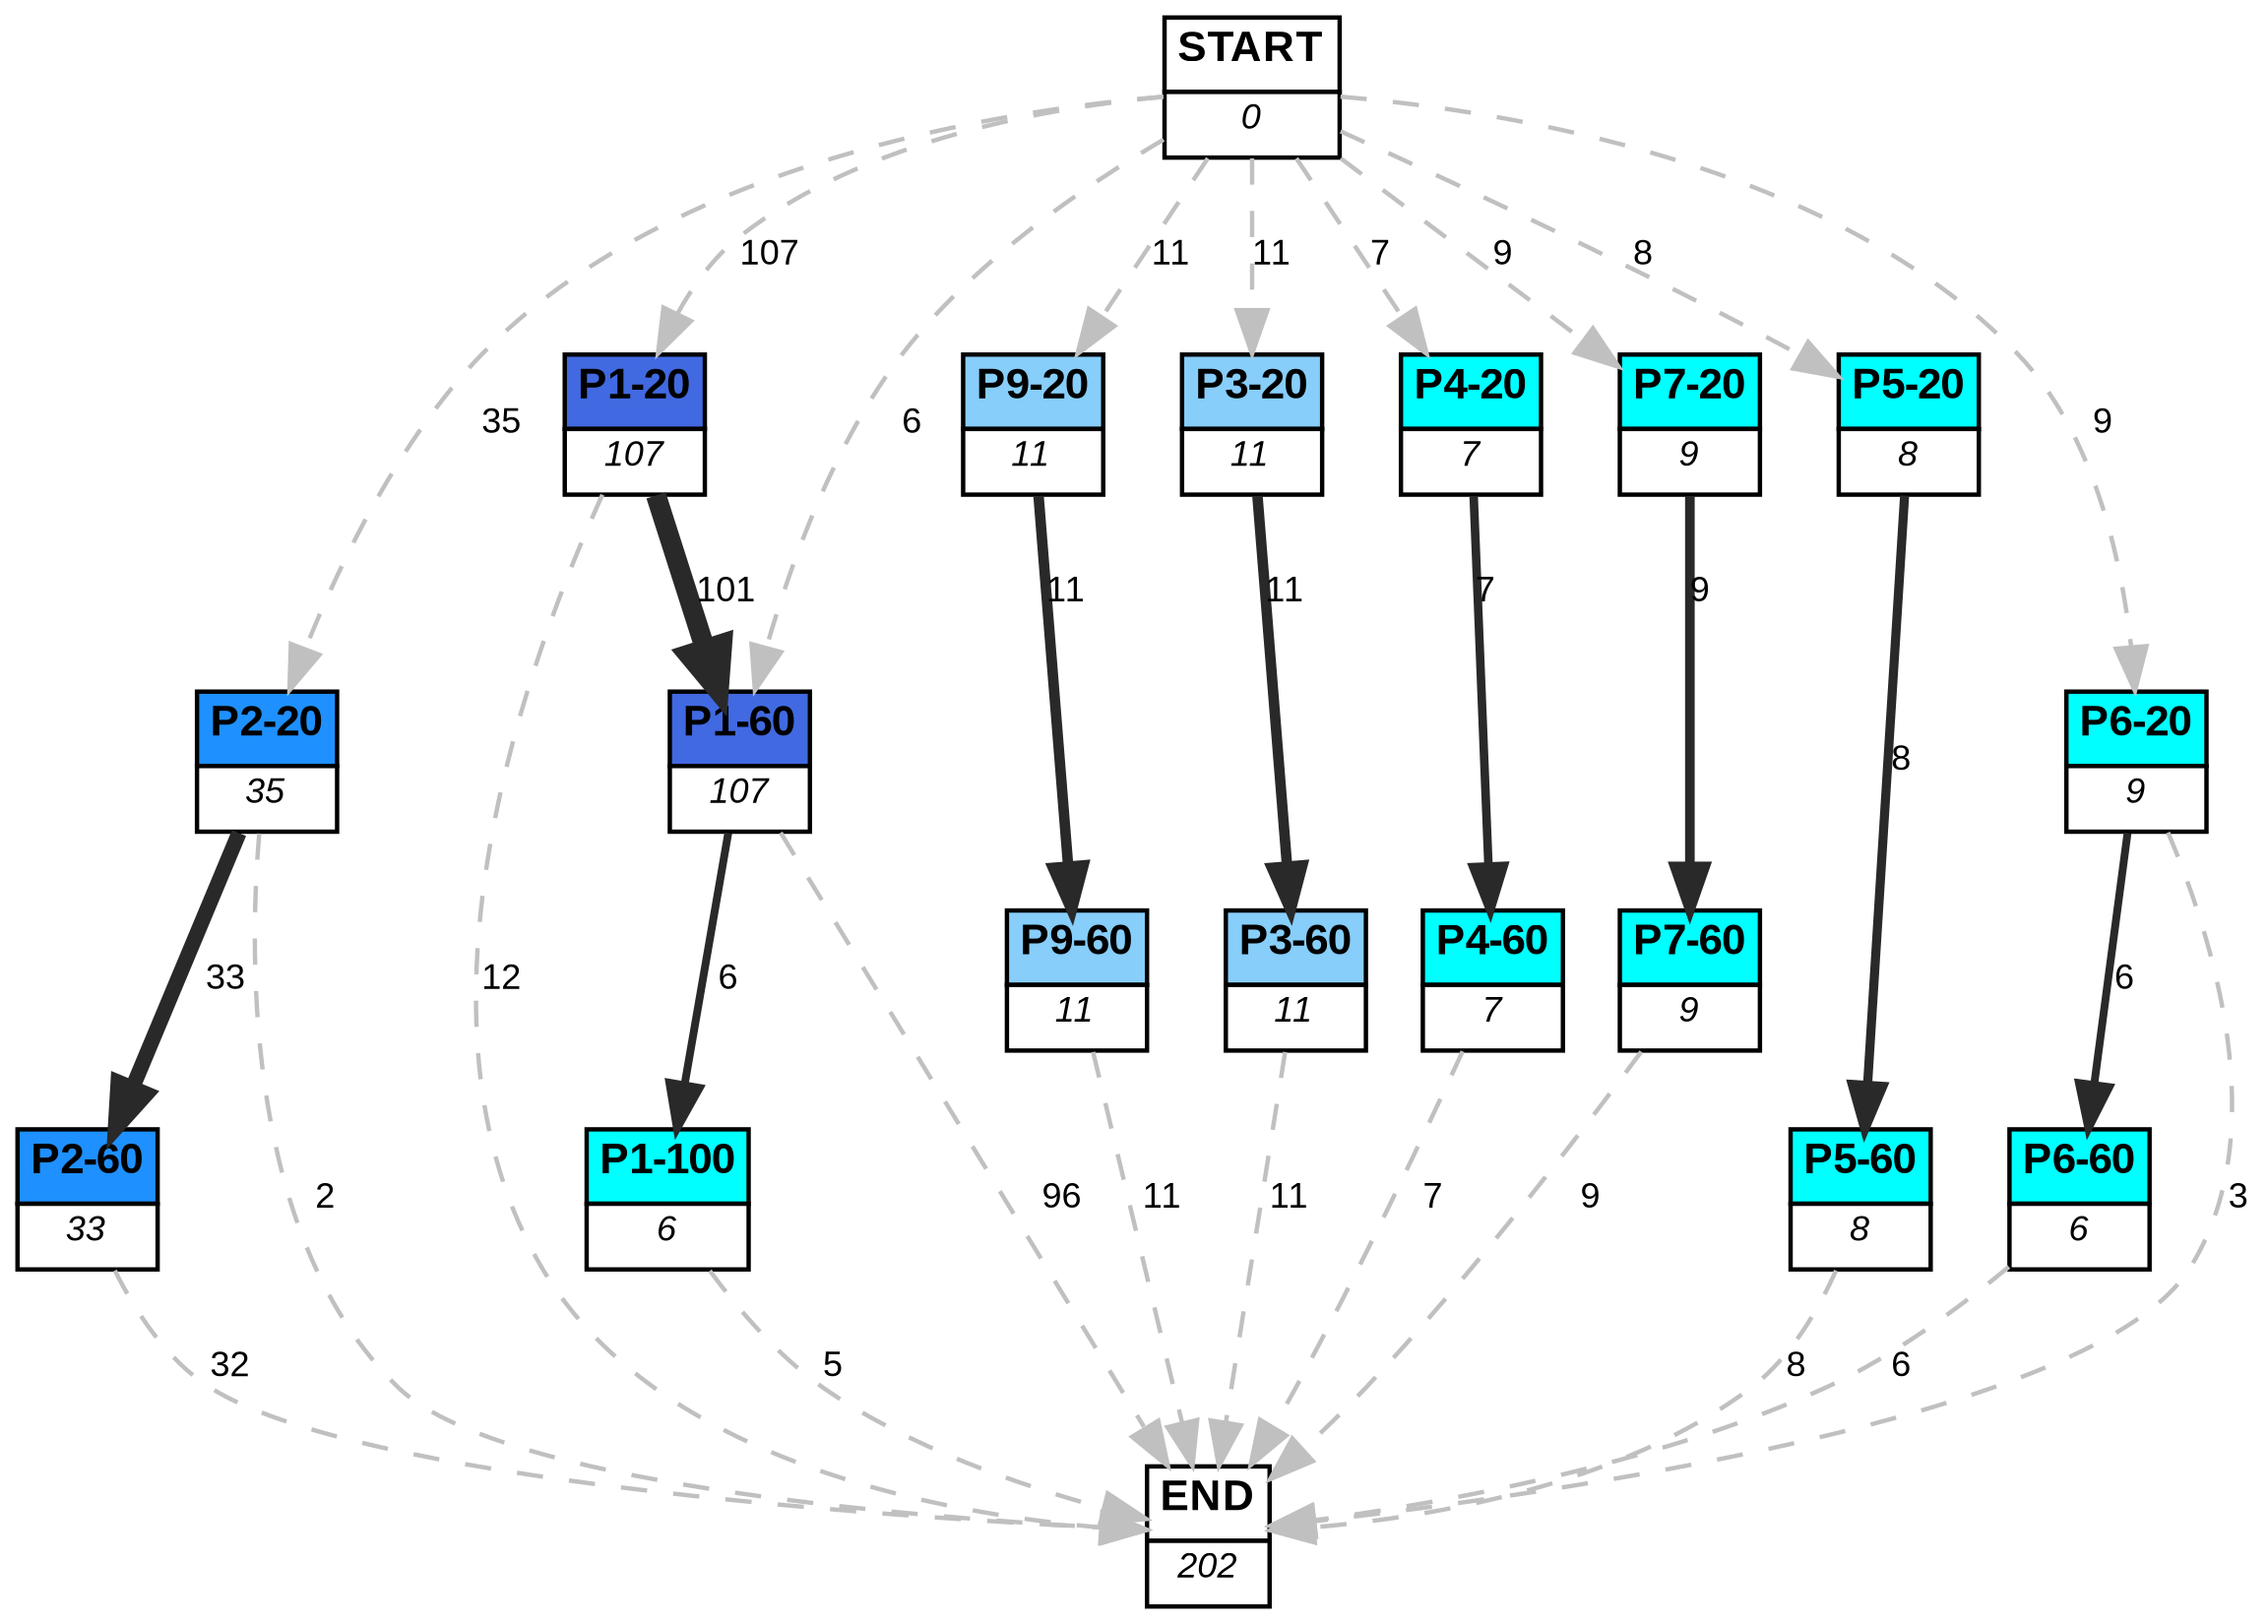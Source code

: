 digraph graphname {
	dpi = 150
	size="16,11!";
	margin = 0;
"P1-20" [shape=plain, label=<<table border="0" cellborder="1" cellspacing="0"><tr><td bgcolor="royalblue"><FONT face="Arial" POINT-SIZE="10"><b>P1-20</b></FONT></td></tr><tr><td bgcolor="white"><FONT face="Arial" POINT-SIZE="8"><i>107</i></FONT></td></tr></table>>]
"P2-20" [shape=plain, label=<<table border="0" cellborder="1" cellspacing="0"><tr><td bgcolor="dodgerblue"><FONT face="Arial" POINT-SIZE="10"><b>P2-20</b></FONT></td></tr><tr><td bgcolor="white"><FONT face="Arial" POINT-SIZE="8"><i>35</i></FONT></td></tr></table>>]
"P2-60" [shape=plain, label=<<table border="0" cellborder="1" cellspacing="0"><tr><td bgcolor="dodgerblue"><FONT face="Arial" POINT-SIZE="10"><b>P2-60</b></FONT></td></tr><tr><td bgcolor="white"><FONT face="Arial" POINT-SIZE="8"><i>33</i></FONT></td></tr></table>>]
"P9-20" [shape=plain, label=<<table border="0" cellborder="1" cellspacing="0"><tr><td bgcolor="lightskyblue"><FONT face="Arial" POINT-SIZE="10"><b>P9-20</b></FONT></td></tr><tr><td bgcolor="white"><FONT face="Arial" POINT-SIZE="8"><i>11</i></FONT></td></tr></table>>]
"P9-60" [shape=plain, label=<<table border="0" cellborder="1" cellspacing="0"><tr><td bgcolor="lightskyblue"><FONT face="Arial" POINT-SIZE="10"><b>P9-60</b></FONT></td></tr><tr><td bgcolor="white"><FONT face="Arial" POINT-SIZE="8"><i>11</i></FONT></td></tr></table>>]
"P1-60" [shape=plain, label=<<table border="0" cellborder="1" cellspacing="0"><tr><td bgcolor="royalblue"><FONT face="Arial" POINT-SIZE="10"><b>P1-60</b></FONT></td></tr><tr><td bgcolor="white"><FONT face="Arial" POINT-SIZE="8"><i>107</i></FONT></td></tr></table>>]
"P3-20" [shape=plain, label=<<table border="0" cellborder="1" cellspacing="0"><tr><td bgcolor="lightskyblue"><FONT face="Arial" POINT-SIZE="10"><b>P3-20</b></FONT></td></tr><tr><td bgcolor="white"><FONT face="Arial" POINT-SIZE="8"><i>11</i></FONT></td></tr></table>>]
"P3-60" [shape=plain, label=<<table border="0" cellborder="1" cellspacing="0"><tr><td bgcolor="lightskyblue"><FONT face="Arial" POINT-SIZE="10"><b>P3-60</b></FONT></td></tr><tr><td bgcolor="white"><FONT face="Arial" POINT-SIZE="8"><i>11</i></FONT></td></tr></table>>]
"P4-20" [shape=plain, label=<<table border="0" cellborder="1" cellspacing="0"><tr><td bgcolor="aqua"><FONT face="Arial" POINT-SIZE="10"><b>P4-20</b></FONT></td></tr><tr><td bgcolor="white"><FONT face="Arial" POINT-SIZE="8"><i>7</i></FONT></td></tr></table>>]
"P4-60" [shape=plain, label=<<table border="0" cellborder="1" cellspacing="0"><tr><td bgcolor="aqua"><FONT face="Arial" POINT-SIZE="10"><b>P4-60</b></FONT></td></tr><tr><td bgcolor="white"><FONT face="Arial" POINT-SIZE="8"><i>7</i></FONT></td></tr></table>>]
"P7-20" [shape=plain, label=<<table border="0" cellborder="1" cellspacing="0"><tr><td bgcolor="aqua"><FONT face="Arial" POINT-SIZE="10"><b>P7-20</b></FONT></td></tr><tr><td bgcolor="white"><FONT face="Arial" POINT-SIZE="8"><i>9</i></FONT></td></tr></table>>]
"P7-60" [shape=plain, label=<<table border="0" cellborder="1" cellspacing="0"><tr><td bgcolor="aqua"><FONT face="Arial" POINT-SIZE="10"><b>P7-60</b></FONT></td></tr><tr><td bgcolor="white"><FONT face="Arial" POINT-SIZE="8"><i>9</i></FONT></td></tr></table>>]
"P5-20" [shape=plain, label=<<table border="0" cellborder="1" cellspacing="0"><tr><td bgcolor="aqua"><FONT face="Arial" POINT-SIZE="10"><b>P5-20</b></FONT></td></tr><tr><td bgcolor="white"><FONT face="Arial" POINT-SIZE="8"><i>8</i></FONT></td></tr></table>>]
"P5-60" [shape=plain, label=<<table border="0" cellborder="1" cellspacing="0"><tr><td bgcolor="aqua"><FONT face="Arial" POINT-SIZE="10"><b>P5-60</b></FONT></td></tr><tr><td bgcolor="white"><FONT face="Arial" POINT-SIZE="8"><i>8</i></FONT></td></tr></table>>]
"P6-20" [shape=plain, label=<<table border="0" cellborder="1" cellspacing="0"><tr><td bgcolor="aqua"><FONT face="Arial" POINT-SIZE="10"><b>P6-20</b></FONT></td></tr><tr><td bgcolor="white"><FONT face="Arial" POINT-SIZE="8"><i>9</i></FONT></td></tr></table>>]
"P6-60" [shape=plain, label=<<table border="0" cellborder="1" cellspacing="0"><tr><td bgcolor="aqua"><FONT face="Arial" POINT-SIZE="10"><b>P6-60</b></FONT></td></tr><tr><td bgcolor="white"><FONT face="Arial" POINT-SIZE="8"><i>6</i></FONT></td></tr></table>>]
"P1-100" [shape=plain, label=<<table border="0" cellborder="1" cellspacing="0"><tr><td bgcolor="aqua"><FONT face="Arial" POINT-SIZE="10"><b>P1-100</b></FONT></td></tr><tr><td bgcolor="white"><FONT face="Arial" POINT-SIZE="8"><i>6</i></FONT></td></tr></table>>]
"START" [shape=plain, label=<<table border="0" cellborder="1" cellspacing="0"><tr><td bgcolor="white"><FONT face="Arial" POINT-SIZE="10"><b>START</b></FONT></td></tr><tr><td bgcolor="white"><FONT face="Arial" POINT-SIZE="8"><i>0</i></FONT></td></tr></table>>]
"END" [shape=plain, label=<<table border="0" cellborder="1" cellspacing="0"><tr><td bgcolor="white"><FONT face="Arial" POINT-SIZE="10"><b>END</b></FONT></td></tr><tr><td bgcolor="white"><FONT face="Arial" POINT-SIZE="8"><i>202</i></FONT></td></tr></table>>]
"P1-20" -> "P1-60" [ color=grey16 penwidth = "4.61512051684126"label ="101" labelfloat=false fontname="Arial" fontsize=8]
"P1-20" -> "END" [ style = dashed color=grey label ="12" labelfloat=false fontname="Arial" fontsize=8]
"P2-20" -> "P2-60" [ color=grey16 penwidth = "3.4965075614664802"label ="33" labelfloat=false fontname="Arial" fontsize=8]
"P2-20" -> "END" [ style = dashed color=grey label ="2" labelfloat=false fontname="Arial" fontsize=8]
"P2-60" -> "END" [ style = dashed color=grey label ="32" labelfloat=false fontname="Arial" fontsize=8]
"P9-20" -> "P9-60" [ color=grey16 penwidth = "2.3978952727983707"label ="11" labelfloat=false fontname="Arial" fontsize=8]
"P9-60" -> "END" [ style = dashed color=grey label ="11" labelfloat=false fontname="Arial" fontsize=8]
"P1-60" -> "P1-100" [ color=grey16 penwidth = "1.791759469228055"label ="6" labelfloat=false fontname="Arial" fontsize=8]
"P1-60" -> "END" [ style = dashed color=grey label ="96" labelfloat=false fontname="Arial" fontsize=8]
"P3-20" -> "P3-60" [ color=grey16 penwidth = "2.3978952727983707"label ="11" labelfloat=false fontname="Arial" fontsize=8]
"P3-60" -> "END" [ style = dashed color=grey label ="11" labelfloat=false fontname="Arial" fontsize=8]
"P4-20" -> "P4-60" [ color=grey16 penwidth = "1.9459101490553132"label ="7" labelfloat=false fontname="Arial" fontsize=8]
"P4-60" -> "END" [ style = dashed color=grey label ="7" labelfloat=false fontname="Arial" fontsize=8]
"P7-20" -> "P7-60" [ color=grey16 penwidth = "2.1972245773362196"label ="9" labelfloat=false fontname="Arial" fontsize=8]
"P7-60" -> "END" [ style = dashed color=grey label ="9" labelfloat=false fontname="Arial" fontsize=8]
"P5-20" -> "P5-60" [ color=grey16 penwidth = "2.0794415416798357"label ="8" labelfloat=false fontname="Arial" fontsize=8]
"P5-60" -> "END" [ style = dashed color=grey label ="8" labelfloat=false fontname="Arial" fontsize=8]
"P6-20" -> "P6-60" [ color=grey16 penwidth = "1.791759469228055"label ="6" labelfloat=false fontname="Arial" fontsize=8]
"P6-20" -> "END" [ style = dashed color=grey label ="3" labelfloat=false fontname="Arial" fontsize=8]
"P6-60" -> "END" [ style = dashed color=grey label ="6" labelfloat=false fontname="Arial" fontsize=8]
"P1-100" -> "END" [ style = dashed color=grey label ="5" labelfloat=false fontname="Arial" fontsize=8]
"START" -> "P1-20" [ style = dashed color=grey label ="107" labelfloat=false fontname="Arial" fontsize=8]
"START" -> "P2-20" [ style = dashed color=grey label ="35" labelfloat=false fontname="Arial" fontsize=8]
"START" -> "P9-20" [ style = dashed color=grey label ="11" labelfloat=false fontname="Arial" fontsize=8]
"START" -> "P1-60" [ style = dashed color=grey label ="6" labelfloat=false fontname="Arial" fontsize=8]
"START" -> "P3-20" [ style = dashed color=grey label ="11" labelfloat=false fontname="Arial" fontsize=8]
"START" -> "P4-20" [ style = dashed color=grey label ="7" labelfloat=false fontname="Arial" fontsize=8]
"START" -> "P7-20" [ style = dashed color=grey label ="9" labelfloat=false fontname="Arial" fontsize=8]
"START" -> "P5-20" [ style = dashed color=grey label ="8" labelfloat=false fontname="Arial" fontsize=8]
"START" -> "P6-20" [ style = dashed color=grey label ="9" labelfloat=false fontname="Arial" fontsize=8]
}